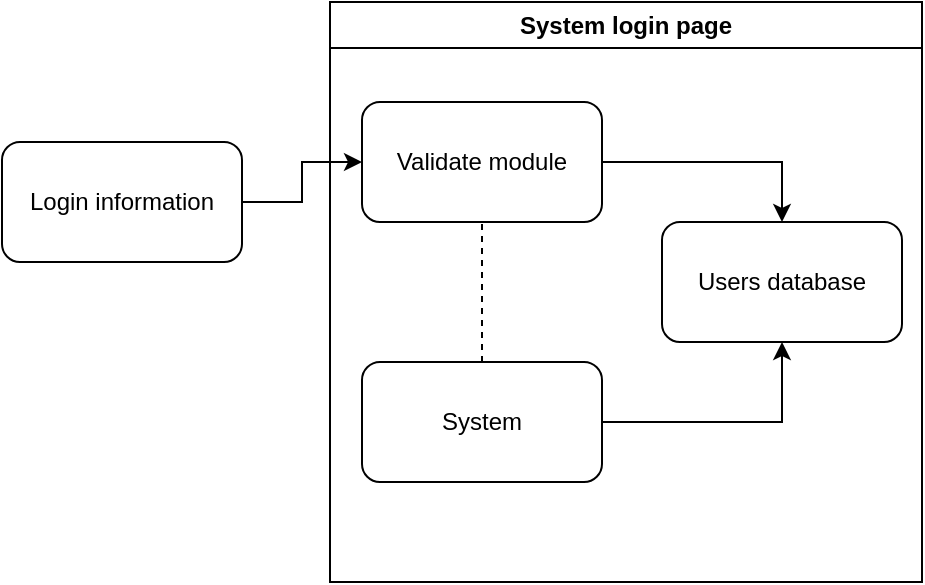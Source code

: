 <mxfile version="21.2.3" type="device">
  <diagram name="Страница 1" id="cUjjUj1EhB7zKsQsvFTo">
    <mxGraphModel dx="1114" dy="602" grid="1" gridSize="10" guides="1" tooltips="1" connect="1" arrows="1" fold="1" page="1" pageScale="1" pageWidth="827" pageHeight="1169" math="0" shadow="0">
      <root>
        <mxCell id="0" />
        <mxCell id="1" parent="0" />
        <mxCell id="s-OvUWTf_hIzMa2GPE4v-66" value="System login page" style="swimlane;whiteSpace=wrap;html=1;" vertex="1" parent="1">
          <mxGeometry x="414" y="150" width="296" height="290" as="geometry" />
        </mxCell>
        <mxCell id="s-OvUWTf_hIzMa2GPE4v-74" style="edgeStyle=orthogonalEdgeStyle;rounded=0;orthogonalLoop=1;jettySize=auto;html=1;exitX=1;exitY=0.5;exitDx=0;exitDy=0;entryX=0.5;entryY=0;entryDx=0;entryDy=0;" edge="1" parent="s-OvUWTf_hIzMa2GPE4v-66" source="s-OvUWTf_hIzMa2GPE4v-68" target="s-OvUWTf_hIzMa2GPE4v-72">
          <mxGeometry relative="1" as="geometry" />
        </mxCell>
        <mxCell id="s-OvUWTf_hIzMa2GPE4v-68" value="Validate module" style="rounded=1;whiteSpace=wrap;html=1;" vertex="1" parent="s-OvUWTf_hIzMa2GPE4v-66">
          <mxGeometry x="16" y="50" width="120" height="60" as="geometry" />
        </mxCell>
        <mxCell id="s-OvUWTf_hIzMa2GPE4v-73" style="edgeStyle=orthogonalEdgeStyle;rounded=0;orthogonalLoop=1;jettySize=auto;html=1;exitX=1;exitY=0.5;exitDx=0;exitDy=0;entryX=0.5;entryY=1;entryDx=0;entryDy=0;" edge="1" parent="s-OvUWTf_hIzMa2GPE4v-66" source="s-OvUWTf_hIzMa2GPE4v-70" target="s-OvUWTf_hIzMa2GPE4v-72">
          <mxGeometry relative="1" as="geometry" />
        </mxCell>
        <mxCell id="s-OvUWTf_hIzMa2GPE4v-70" value="System" style="rounded=1;whiteSpace=wrap;html=1;" vertex="1" parent="s-OvUWTf_hIzMa2GPE4v-66">
          <mxGeometry x="16" y="180" width="120" height="60" as="geometry" />
        </mxCell>
        <mxCell id="s-OvUWTf_hIzMa2GPE4v-71" value="" style="endArrow=none;dashed=1;html=1;rounded=0;entryX=0.5;entryY=1;entryDx=0;entryDy=0;exitX=0.5;exitY=0;exitDx=0;exitDy=0;" edge="1" parent="s-OvUWTf_hIzMa2GPE4v-66" source="s-OvUWTf_hIzMa2GPE4v-70" target="s-OvUWTf_hIzMa2GPE4v-68">
          <mxGeometry width="50" height="50" relative="1" as="geometry">
            <mxPoint x="-24" y="150" as="sourcePoint" />
            <mxPoint x="26" y="100" as="targetPoint" />
          </mxGeometry>
        </mxCell>
        <mxCell id="s-OvUWTf_hIzMa2GPE4v-72" value="Users database" style="rounded=1;whiteSpace=wrap;html=1;" vertex="1" parent="s-OvUWTf_hIzMa2GPE4v-66">
          <mxGeometry x="166" y="110" width="120" height="60" as="geometry" />
        </mxCell>
        <mxCell id="s-OvUWTf_hIzMa2GPE4v-69" style="edgeStyle=orthogonalEdgeStyle;rounded=0;orthogonalLoop=1;jettySize=auto;html=1;exitX=1;exitY=0.5;exitDx=0;exitDy=0;entryX=0;entryY=0.5;entryDx=0;entryDy=0;" edge="1" parent="1" source="s-OvUWTf_hIzMa2GPE4v-67" target="s-OvUWTf_hIzMa2GPE4v-68">
          <mxGeometry relative="1" as="geometry" />
        </mxCell>
        <mxCell id="s-OvUWTf_hIzMa2GPE4v-67" value="Login information" style="rounded=1;whiteSpace=wrap;html=1;" vertex="1" parent="1">
          <mxGeometry x="250" y="220" width="120" height="60" as="geometry" />
        </mxCell>
      </root>
    </mxGraphModel>
  </diagram>
</mxfile>
